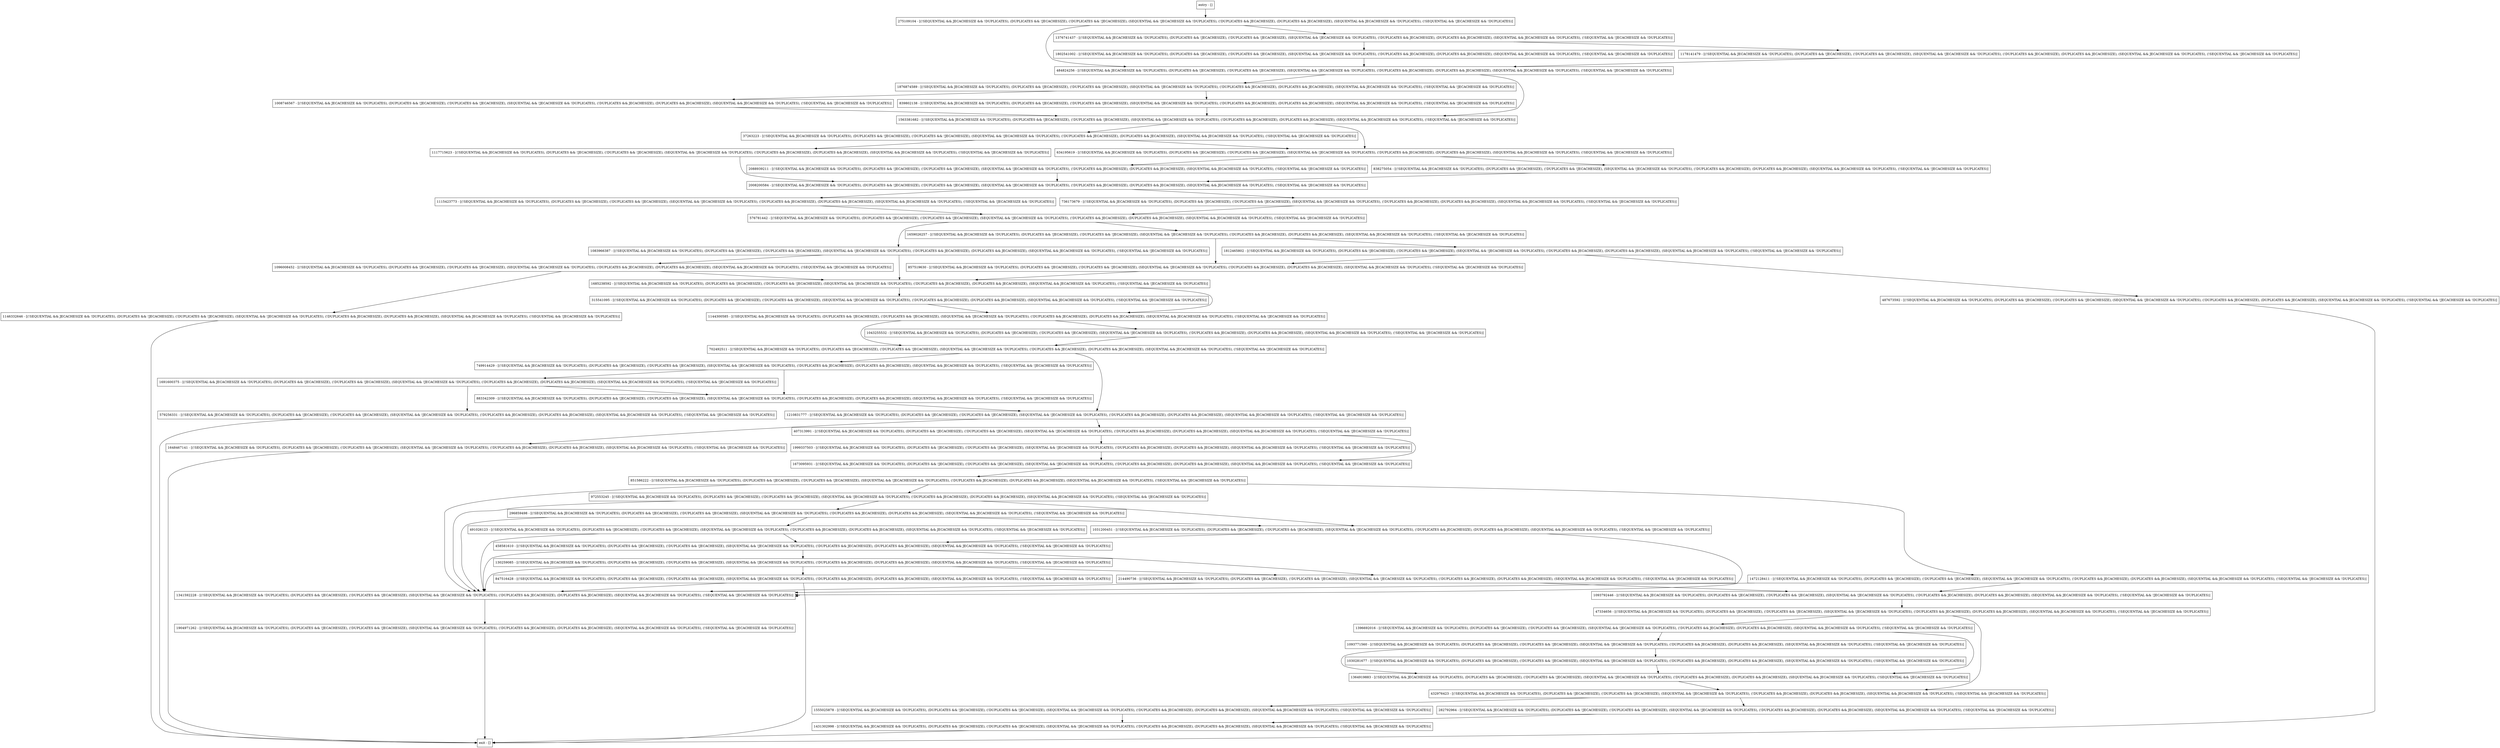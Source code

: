 digraph serialLogWork {
node [shape=record];
1115423773 [label="1115423773 - [(!SEQUENTIAL && JECACHESIZE && !DUPLICATES), (DUPLICATES && !JECACHESIZE), (!DUPLICATES && !JECACHESIZE), (SEQUENTIAL && !JECACHESIZE && !DUPLICATES), (!DUPLICATES && JECACHESIZE), (DUPLICATES && JECACHESIZE), (SEQUENTIAL && JECACHESIZE && !DUPLICATES), (!SEQUENTIAL && !JECACHESIZE && !DUPLICATES)]"];
1031200451 [label="1031200451 - [(!SEQUENTIAL && JECACHESIZE && !DUPLICATES), (DUPLICATES && !JECACHESIZE), (!DUPLICATES && !JECACHESIZE), (SEQUENTIAL && !JECACHESIZE && !DUPLICATES), (!DUPLICATES && JECACHESIZE), (DUPLICATES && JECACHESIZE), (SEQUENTIAL && JECACHESIZE && !DUPLICATES), (!SEQUENTIAL && !JECACHESIZE && !DUPLICATES)]"];
2008200584 [label="2008200584 - [(!SEQUENTIAL && JECACHESIZE && !DUPLICATES), (DUPLICATES && !JECACHESIZE), (!DUPLICATES && !JECACHESIZE), (SEQUENTIAL && !JECACHESIZE && !DUPLICATES), (!DUPLICATES && JECACHESIZE), (DUPLICATES && JECACHESIZE), (SEQUENTIAL && JECACHESIZE && !DUPLICATES), (!SEQUENTIAL && !JECACHESIZE && !DUPLICATES)]"];
1812465802 [label="1812465802 - [(!SEQUENTIAL && JECACHESIZE && !DUPLICATES), (DUPLICATES && !JECACHESIZE), (!DUPLICATES && !JECACHESIZE), (SEQUENTIAL && !JECACHESIZE && !DUPLICATES), (!DUPLICATES && JECACHESIZE), (DUPLICATES && JECACHESIZE), (SEQUENTIAL && JECACHESIZE && !DUPLICATES), (!SEQUENTIAL && !JECACHESIZE && !DUPLICATES)]"];
1659026257 [label="1659026257 - [(!SEQUENTIAL && JECACHESIZE && !DUPLICATES), (DUPLICATES && !JECACHESIZE), (!DUPLICATES && !JECACHESIZE), (SEQUENTIAL && !JECACHESIZE && !DUPLICATES), (!DUPLICATES && JECACHESIZE), (DUPLICATES && JECACHESIZE), (SEQUENTIAL && JECACHESIZE && !DUPLICATES), (!SEQUENTIAL && !JECACHESIZE && !DUPLICATES)]"];
1691600375 [label="1691600375 - [(!SEQUENTIAL && JECACHESIZE && !DUPLICATES), (DUPLICATES && !JECACHESIZE), (!DUPLICATES && !JECACHESIZE), (SEQUENTIAL && !JECACHESIZE && !DUPLICATES), (!DUPLICATES && JECACHESIZE), (DUPLICATES && JECACHESIZE), (SEQUENTIAL && JECACHESIZE && !DUPLICATES), (!SEQUENTIAL && !JECACHESIZE && !DUPLICATES)]"];
1008746567 [label="1008746567 - [(!SEQUENTIAL && JECACHESIZE && !DUPLICATES), (DUPLICATES && !JECACHESIZE), (!DUPLICATES && !JECACHESIZE), (SEQUENTIAL && !JECACHESIZE && !DUPLICATES), (!DUPLICATES && JECACHESIZE), (DUPLICATES && JECACHESIZE), (SEQUENTIAL && JECACHESIZE && !DUPLICATES), (!SEQUENTIAL && !JECACHESIZE && !DUPLICATES)]"];
275109104 [label="275109104 - [(!SEQUENTIAL && JECACHESIZE && !DUPLICATES), (DUPLICATES && !JECACHESIZE), (!DUPLICATES && !JECACHESIZE), (SEQUENTIAL && !JECACHESIZE && !DUPLICATES), (!DUPLICATES && JECACHESIZE), (DUPLICATES && JECACHESIZE), (SEQUENTIAL && JECACHESIZE && !DUPLICATES), (!SEQUENTIAL && !JECACHESIZE && !DUPLICATES)]"];
579256331 [label="579256331 - [(!SEQUENTIAL && JECACHESIZE && !DUPLICATES), (DUPLICATES && !JECACHESIZE), (!DUPLICATES && !JECACHESIZE), (SEQUENTIAL && !JECACHESIZE && !DUPLICATES), (!DUPLICATES && JECACHESIZE), (DUPLICATES && JECACHESIZE), (SEQUENTIAL && JECACHESIZE && !DUPLICATES), (!SEQUENTIAL && !JECACHESIZE && !DUPLICATES)]"];
1376741437 [label="1376741437 - [(!SEQUENTIAL && JECACHESIZE && !DUPLICATES), (DUPLICATES && !JECACHESIZE), (!DUPLICATES && !JECACHESIZE), (SEQUENTIAL && !JECACHESIZE && !DUPLICATES), (!DUPLICATES && JECACHESIZE), (DUPLICATES && JECACHESIZE), (SEQUENTIAL && JECACHESIZE && !DUPLICATES), (!SEQUENTIAL && !JECACHESIZE && !DUPLICATES)]"];
839802138 [label="839802138 - [(!SEQUENTIAL && JECACHESIZE && !DUPLICATES), (DUPLICATES && !JECACHESIZE), (!DUPLICATES && !JECACHESIZE), (SEQUENTIAL && !JECACHESIZE && !DUPLICATES), (!DUPLICATES && JECACHESIZE), (DUPLICATES && JECACHESIZE), (SEQUENTIAL && JECACHESIZE && !DUPLICATES), (!SEQUENTIAL && !JECACHESIZE && !DUPLICATES)]"];
749914429 [label="749914429 - [(!SEQUENTIAL && JECACHESIZE && !DUPLICATES), (DUPLICATES && !JECACHESIZE), (!DUPLICATES && !JECACHESIZE), (SEQUENTIAL && !JECACHESIZE && !DUPLICATES), (!DUPLICATES && JECACHESIZE), (DUPLICATES && JECACHESIZE), (SEQUENTIAL && JECACHESIZE && !DUPLICATES), (!SEQUENTIAL && !JECACHESIZE && !DUPLICATES)]"];
1117715623 [label="1117715623 - [(!SEQUENTIAL && JECACHESIZE && !DUPLICATES), (DUPLICATES && !JECACHESIZE), (!DUPLICATES && !JECACHESIZE), (SEQUENTIAL && !JECACHESIZE && !DUPLICATES), (!DUPLICATES && JECACHESIZE), (DUPLICATES && JECACHESIZE), (SEQUENTIAL && JECACHESIZE && !DUPLICATES), (!SEQUENTIAL && !JECACHESIZE && !DUPLICATES)]"];
972553245 [label="972553245 - [(!SEQUENTIAL && JECACHESIZE && !DUPLICATES), (DUPLICATES && !JECACHESIZE), (!DUPLICATES && !JECACHESIZE), (SEQUENTIAL && !JECACHESIZE && !DUPLICATES), (!DUPLICATES && JECACHESIZE), (DUPLICATES && JECACHESIZE), (SEQUENTIAL && JECACHESIZE && !DUPLICATES), (!SEQUENTIAL && !JECACHESIZE && !DUPLICATES)]"];
484824256 [label="484824256 - [(!SEQUENTIAL && JECACHESIZE && !DUPLICATES), (DUPLICATES && !JECACHESIZE), (!DUPLICATES && !JECACHESIZE), (SEQUENTIAL && !JECACHESIZE && !DUPLICATES), (!DUPLICATES && JECACHESIZE), (DUPLICATES && JECACHESIZE), (SEQUENTIAL && JECACHESIZE && !DUPLICATES), (!SEQUENTIAL && !JECACHESIZE && !DUPLICATES)]"];
130259085 [label="130259085 - [(!SEQUENTIAL && JECACHESIZE && !DUPLICATES), (DUPLICATES && !JECACHESIZE), (!DUPLICATES && !JECACHESIZE), (SEQUENTIAL && !JECACHESIZE && !DUPLICATES), (!DUPLICATES && JECACHESIZE), (DUPLICATES && JECACHESIZE), (SEQUENTIAL && JECACHESIZE && !DUPLICATES), (!SEQUENTIAL && !JECACHESIZE && !DUPLICATES)]"];
296859498 [label="296859498 - [(!SEQUENTIAL && JECACHESIZE && !DUPLICATES), (DUPLICATES && !JECACHESIZE), (!DUPLICATES && !JECACHESIZE), (SEQUENTIAL && !JECACHESIZE && !DUPLICATES), (!DUPLICATES && JECACHESIZE), (DUPLICATES && JECACHESIZE), (SEQUENTIAL && JECACHESIZE && !DUPLICATES), (!SEQUENTIAL && !JECACHESIZE && !DUPLICATES)]"];
1876874589 [label="1876874589 - [(!SEQUENTIAL && JECACHESIZE && !DUPLICATES), (DUPLICATES && !JECACHESIZE), (!DUPLICATES && !JECACHESIZE), (SEQUENTIAL && !JECACHESIZE && !DUPLICATES), (!DUPLICATES && JECACHESIZE), (DUPLICATES && JECACHESIZE), (SEQUENTIAL && JECACHESIZE && !DUPLICATES), (!SEQUENTIAL && !JECACHESIZE && !DUPLICATES)]"];
1431302998 [label="1431302998 - [(!SEQUENTIAL && JECACHESIZE && !DUPLICATES), (DUPLICATES && !JECACHESIZE), (!DUPLICATES && !JECACHESIZE), (SEQUENTIAL && !JECACHESIZE && !DUPLICATES), (!DUPLICATES && JECACHESIZE), (DUPLICATES && JECACHESIZE), (SEQUENTIAL && JECACHESIZE && !DUPLICATES), (!SEQUENTIAL && !JECACHESIZE && !DUPLICATES)]"];
1341592228 [label="1341592228 - [(!SEQUENTIAL && JECACHESIZE && !DUPLICATES), (DUPLICATES && !JECACHESIZE), (!DUPLICATES && !JECACHESIZE), (SEQUENTIAL && !JECACHESIZE && !DUPLICATES), (!DUPLICATES && JECACHESIZE), (DUPLICATES && JECACHESIZE), (SEQUENTIAL && JECACHESIZE && !DUPLICATES), (!SEQUENTIAL && !JECACHESIZE && !DUPLICATES)]"];
1093792446 [label="1093792446 - [(!SEQUENTIAL && JECACHESIZE && !DUPLICATES), (DUPLICATES && !JECACHESIZE), (!DUPLICATES && !JECACHESIZE), (SEQUENTIAL && !JECACHESIZE && !DUPLICATES), (!DUPLICATES && JECACHESIZE), (DUPLICATES && JECACHESIZE), (SEQUENTIAL && JECACHESIZE && !DUPLICATES), (!SEQUENTIAL && !JECACHESIZE && !DUPLICATES)]"];
1210831777 [label="1210831777 - [(!SEQUENTIAL && JECACHESIZE && !DUPLICATES), (DUPLICATES && !JECACHESIZE), (!DUPLICATES && !JECACHESIZE), (SEQUENTIAL && !JECACHESIZE && !DUPLICATES), (!DUPLICATES && JECACHESIZE), (DUPLICATES && JECACHESIZE), (SEQUENTIAL && JECACHESIZE && !DUPLICATES), (!SEQUENTIAL && !JECACHESIZE && !DUPLICATES)]"];
2088939211 [label="2088939211 - [(!SEQUENTIAL && JECACHESIZE && !DUPLICATES), (DUPLICATES && !JECACHESIZE), (!DUPLICATES && !JECACHESIZE), (SEQUENTIAL && !JECACHESIZE && !DUPLICATES), (!DUPLICATES && JECACHESIZE), (DUPLICATES && JECACHESIZE), (SEQUENTIAL && JECACHESIZE && !DUPLICATES), (!SEQUENTIAL && !JECACHESIZE && !DUPLICATES)]"];
1999337503 [label="1999337503 - [(!SEQUENTIAL && JECACHESIZE && !DUPLICATES), (DUPLICATES && !JECACHESIZE), (!DUPLICATES && !JECACHESIZE), (SEQUENTIAL && !JECACHESIZE && !DUPLICATES), (!DUPLICATES && JECACHESIZE), (DUPLICATES && JECACHESIZE), (SEQUENTIAL && JECACHESIZE && !DUPLICATES), (!SEQUENTIAL && !JECACHESIZE && !DUPLICATES)]"];
1083966387 [label="1083966387 - [(!SEQUENTIAL && JECACHESIZE && !DUPLICATES), (DUPLICATES && !JECACHESIZE), (!DUPLICATES && !JECACHESIZE), (SEQUENTIAL && !JECACHESIZE && !DUPLICATES), (!DUPLICATES && JECACHESIZE), (DUPLICATES && JECACHESIZE), (SEQUENTIAL && JECACHESIZE && !DUPLICATES), (!SEQUENTIAL && !JECACHESIZE && !DUPLICATES)]"];
1146332646 [label="1146332646 - [(!SEQUENTIAL && JECACHESIZE && !DUPLICATES), (DUPLICATES && !JECACHESIZE), (!DUPLICATES && !JECACHESIZE), (SEQUENTIAL && !JECACHESIZE && !DUPLICATES), (!DUPLICATES && JECACHESIZE), (DUPLICATES && JECACHESIZE), (SEQUENTIAL && JECACHESIZE && !DUPLICATES), (!SEQUENTIAL && !JECACHESIZE && !DUPLICATES)]"];
1096008452 [label="1096008452 - [(!SEQUENTIAL && JECACHESIZE && !DUPLICATES), (DUPLICATES && !JECACHESIZE), (!DUPLICATES && !JECACHESIZE), (SEQUENTIAL && !JECACHESIZE && !DUPLICATES), (!DUPLICATES && JECACHESIZE), (DUPLICATES && JECACHESIZE), (SEQUENTIAL && JECACHESIZE && !DUPLICATES), (!SEQUENTIAL && !JECACHESIZE && !DUPLICATES)]"];
1093771560 [label="1093771560 - [(!SEQUENTIAL && JECACHESIZE && !DUPLICATES), (DUPLICATES && !JECACHESIZE), (!DUPLICATES && !JECACHESIZE), (SEQUENTIAL && !JECACHESIZE && !DUPLICATES), (!DUPLICATES && JECACHESIZE), (DUPLICATES && JECACHESIZE), (SEQUENTIAL && JECACHESIZE && !DUPLICATES), (!SEQUENTIAL && !JECACHESIZE && !DUPLICATES)]"];
1030281677 [label="1030281677 - [(!SEQUENTIAL && JECACHESIZE && !DUPLICATES), (DUPLICATES && !JECACHESIZE), (!DUPLICATES && !JECACHESIZE), (SEQUENTIAL && !JECACHESIZE && !DUPLICATES), (!DUPLICATES && JECACHESIZE), (DUPLICATES && JECACHESIZE), (SEQUENTIAL && JECACHESIZE && !DUPLICATES), (!SEQUENTIAL && !JECACHESIZE && !DUPLICATES)]"];
1563381682 [label="1563381682 - [(!SEQUENTIAL && JECACHESIZE && !DUPLICATES), (DUPLICATES && !JECACHESIZE), (!DUPLICATES && !JECACHESIZE), (SEQUENTIAL && !JECACHESIZE && !DUPLICATES), (!DUPLICATES && JECACHESIZE), (DUPLICATES && JECACHESIZE), (SEQUENTIAL && JECACHESIZE && !DUPLICATES), (!SEQUENTIAL && !JECACHESIZE && !DUPLICATES)]"];
407313991 [label="407313991 - [(!SEQUENTIAL && JECACHESIZE && !DUPLICATES), (DUPLICATES && !JECACHESIZE), (!DUPLICATES && !JECACHESIZE), (SEQUENTIAL && !JECACHESIZE && !DUPLICATES), (!DUPLICATES && JECACHESIZE), (DUPLICATES && JECACHESIZE), (SEQUENTIAL && JECACHESIZE && !DUPLICATES), (!SEQUENTIAL && !JECACHESIZE && !DUPLICATES)]"];
entry [label="entry - []"];
exit [label="exit - []"];
1802541002 [label="1802541002 - [(!SEQUENTIAL && JECACHESIZE && !DUPLICATES), (DUPLICATES && !JECACHESIZE), (!DUPLICATES && !JECACHESIZE), (SEQUENTIAL && !JECACHESIZE && !DUPLICATES), (!DUPLICATES && JECACHESIZE), (DUPLICATES && JECACHESIZE), (SEQUENTIAL && JECACHESIZE && !DUPLICATES), (!SEQUENTIAL && !JECACHESIZE && !DUPLICATES)]"];
851586222 [label="851586222 - [(!SEQUENTIAL && JECACHESIZE && !DUPLICATES), (DUPLICATES && !JECACHESIZE), (!DUPLICATES && !JECACHESIZE), (SEQUENTIAL && !JECACHESIZE && !DUPLICATES), (!DUPLICATES && JECACHESIZE), (DUPLICATES && JECACHESIZE), (SEQUENTIAL && JECACHESIZE && !DUPLICATES), (!SEQUENTIAL && !JECACHESIZE && !DUPLICATES)]"];
576781442 [label="576781442 - [(!SEQUENTIAL && JECACHESIZE && !DUPLICATES), (DUPLICATES && !JECACHESIZE), (!DUPLICATES && !JECACHESIZE), (SEQUENTIAL && !JECACHESIZE && !DUPLICATES), (!DUPLICATES && JECACHESIZE), (DUPLICATES && JECACHESIZE), (SEQUENTIAL && JECACHESIZE && !DUPLICATES), (!SEQUENTIAL && !JECACHESIZE && !DUPLICATES)]"];
315541095 [label="315541095 - [(!SEQUENTIAL && JECACHESIZE && !DUPLICATES), (DUPLICATES && !JECACHESIZE), (!DUPLICATES && !JECACHESIZE), (SEQUENTIAL && !JECACHESIZE && !DUPLICATES), (!DUPLICATES && JECACHESIZE), (DUPLICATES && JECACHESIZE), (SEQUENTIAL && JECACHESIZE && !DUPLICATES), (!SEQUENTIAL && !JECACHESIZE && !DUPLICATES)]"];
702492511 [label="702492511 - [(!SEQUENTIAL && JECACHESIZE && !DUPLICATES), (DUPLICATES && !JECACHESIZE), (!DUPLICATES && !JECACHESIZE), (SEQUENTIAL && !JECACHESIZE && !DUPLICATES), (!DUPLICATES && JECACHESIZE), (DUPLICATES && JECACHESIZE), (SEQUENTIAL && JECACHESIZE && !DUPLICATES), (!SEQUENTIAL && !JECACHESIZE && !DUPLICATES)]"];
37263223 [label="37263223 - [(!SEQUENTIAL && JECACHESIZE && !DUPLICATES), (DUPLICATES && !JECACHESIZE), (!DUPLICATES && !JECACHESIZE), (SEQUENTIAL && !JECACHESIZE && !DUPLICATES), (!DUPLICATES && JECACHESIZE), (DUPLICATES && JECACHESIZE), (SEQUENTIAL && JECACHESIZE && !DUPLICATES), (!SEQUENTIAL && !JECACHESIZE && !DUPLICATES)]"];
1472128411 [label="1472128411 - [(!SEQUENTIAL && JECACHESIZE && !DUPLICATES), (DUPLICATES && !JECACHESIZE), (!DUPLICATES && !JECACHESIZE), (SEQUENTIAL && !JECACHESIZE && !DUPLICATES), (!DUPLICATES && JECACHESIZE), (DUPLICATES && JECACHESIZE), (SEQUENTIAL && JECACHESIZE && !DUPLICATES), (!SEQUENTIAL && !JECACHESIZE && !DUPLICATES)]"];
838275054 [label="838275054 - [(!SEQUENTIAL && JECACHESIZE && !DUPLICATES), (DUPLICATES && !JECACHESIZE), (!DUPLICATES && !JECACHESIZE), (SEQUENTIAL && !JECACHESIZE && !DUPLICATES), (!DUPLICATES && JECACHESIZE), (DUPLICATES && JECACHESIZE), (SEQUENTIAL && JECACHESIZE && !DUPLICATES), (!SEQUENTIAL && !JECACHESIZE && !DUPLICATES)]"];
458581610 [label="458581610 - [(!SEQUENTIAL && JECACHESIZE && !DUPLICATES), (DUPLICATES && !JECACHESIZE), (!DUPLICATES && !JECACHESIZE), (SEQUENTIAL && !JECACHESIZE && !DUPLICATES), (!DUPLICATES && JECACHESIZE), (DUPLICATES && JECACHESIZE), (SEQUENTIAL && JECACHESIZE && !DUPLICATES), (!SEQUENTIAL && !JECACHESIZE && !DUPLICATES)]"];
487673592 [label="487673592 - [(!SEQUENTIAL && JECACHESIZE && !DUPLICATES), (DUPLICATES && !JECACHESIZE), (!DUPLICATES && !JECACHESIZE), (SEQUENTIAL && !JECACHESIZE && !DUPLICATES), (!DUPLICATES && JECACHESIZE), (DUPLICATES && JECACHESIZE), (SEQUENTIAL && JECACHESIZE && !DUPLICATES), (!SEQUENTIAL && !JECACHESIZE && !DUPLICATES)]"];
1904971262 [label="1904971262 - [(!SEQUENTIAL && JECACHESIZE && !DUPLICATES), (DUPLICATES && !JECACHESIZE), (!DUPLICATES && !JECACHESIZE), (SEQUENTIAL && !JECACHESIZE && !DUPLICATES), (!DUPLICATES && JECACHESIZE), (DUPLICATES && JECACHESIZE), (SEQUENTIAL && JECACHESIZE && !DUPLICATES), (!SEQUENTIAL && !JECACHESIZE && !DUPLICATES)]"];
883342309 [label="883342309 - [(!SEQUENTIAL && JECACHESIZE && !DUPLICATES), (DUPLICATES && !JECACHESIZE), (!DUPLICATES && !JECACHESIZE), (SEQUENTIAL && !JECACHESIZE && !DUPLICATES), (!DUPLICATES && JECACHESIZE), (DUPLICATES && JECACHESIZE), (SEQUENTIAL && JECACHESIZE && !DUPLICATES), (!SEQUENTIAL && !JECACHESIZE && !DUPLICATES)]"];
1555025878 [label="1555025878 - [(!SEQUENTIAL && JECACHESIZE && !DUPLICATES), (DUPLICATES && !JECACHESIZE), (!DUPLICATES && !JECACHESIZE), (SEQUENTIAL && !JECACHESIZE && !DUPLICATES), (!DUPLICATES && JECACHESIZE), (DUPLICATES && JECACHESIZE), (SEQUENTIAL && JECACHESIZE && !DUPLICATES), (!SEQUENTIAL && !JECACHESIZE && !DUPLICATES)]"];
1144300585 [label="1144300585 - [(!SEQUENTIAL && JECACHESIZE && !DUPLICATES), (DUPLICATES && !JECACHESIZE), (!DUPLICATES && !JECACHESIZE), (SEQUENTIAL && !JECACHESIZE && !DUPLICATES), (!DUPLICATES && JECACHESIZE), (DUPLICATES && JECACHESIZE), (SEQUENTIAL && JECACHESIZE && !DUPLICATES), (!SEQUENTIAL && !JECACHESIZE && !DUPLICATES)]"];
491026123 [label="491026123 - [(!SEQUENTIAL && JECACHESIZE && !DUPLICATES), (DUPLICATES && !JECACHESIZE), (!DUPLICATES && !JECACHESIZE), (SEQUENTIAL && !JECACHESIZE && !DUPLICATES), (!DUPLICATES && JECACHESIZE), (DUPLICATES && JECACHESIZE), (SEQUENTIAL && JECACHESIZE && !DUPLICATES), (!SEQUENTIAL && !JECACHESIZE && !DUPLICATES)]"];
1364919883 [label="1364919883 - [(!SEQUENTIAL && JECACHESIZE && !DUPLICATES), (DUPLICATES && !JECACHESIZE), (!DUPLICATES && !JECACHESIZE), (SEQUENTIAL && !JECACHESIZE && !DUPLICATES), (!DUPLICATES && JECACHESIZE), (DUPLICATES && JECACHESIZE), (SEQUENTIAL && JECACHESIZE && !DUPLICATES), (!SEQUENTIAL && !JECACHESIZE && !DUPLICATES)]"];
736173679 [label="736173679 - [(!SEQUENTIAL && JECACHESIZE && !DUPLICATES), (DUPLICATES && !JECACHESIZE), (!DUPLICATES && !JECACHESIZE), (SEQUENTIAL && !JECACHESIZE && !DUPLICATES), (!DUPLICATES && JECACHESIZE), (DUPLICATES && JECACHESIZE), (SEQUENTIAL && JECACHESIZE && !DUPLICATES), (!SEQUENTIAL && !JECACHESIZE && !DUPLICATES)]"];
1685238592 [label="1685238592 - [(!SEQUENTIAL && JECACHESIZE && !DUPLICATES), (DUPLICATES && !JECACHESIZE), (!DUPLICATES && !JECACHESIZE), (SEQUENTIAL && !JECACHESIZE && !DUPLICATES), (!DUPLICATES && JECACHESIZE), (DUPLICATES && JECACHESIZE), (SEQUENTIAL && JECACHESIZE && !DUPLICATES), (!SEQUENTIAL && !JECACHESIZE && !DUPLICATES)]"];
1178141479 [label="1178141479 - [(!SEQUENTIAL && JECACHESIZE && !DUPLICATES), (DUPLICATES && !JECACHESIZE), (!DUPLICATES && !JECACHESIZE), (SEQUENTIAL && !JECACHESIZE && !DUPLICATES), (!DUPLICATES && JECACHESIZE), (DUPLICATES && JECACHESIZE), (SEQUENTIAL && JECACHESIZE && !DUPLICATES), (!SEQUENTIAL && !JECACHESIZE && !DUPLICATES)]"];
634195619 [label="634195619 - [(!SEQUENTIAL && JECACHESIZE && !DUPLICATES), (DUPLICATES && !JECACHESIZE), (!DUPLICATES && !JECACHESIZE), (SEQUENTIAL && !JECACHESIZE && !DUPLICATES), (!DUPLICATES && JECACHESIZE), (DUPLICATES && JECACHESIZE), (SEQUENTIAL && JECACHESIZE && !DUPLICATES), (!SEQUENTIAL && !JECACHESIZE && !DUPLICATES)]"];
1396692016 [label="1396692016 - [(!SEQUENTIAL && JECACHESIZE && !DUPLICATES), (DUPLICATES && !JECACHESIZE), (!DUPLICATES && !JECACHESIZE), (SEQUENTIAL && !JECACHESIZE && !DUPLICATES), (!DUPLICATES && JECACHESIZE), (DUPLICATES && JECACHESIZE), (SEQUENTIAL && JECACHESIZE && !DUPLICATES), (!SEQUENTIAL && !JECACHESIZE && !DUPLICATES)]"];
1648467141 [label="1648467141 - [(!SEQUENTIAL && JECACHESIZE && !DUPLICATES), (DUPLICATES && !JECACHESIZE), (!DUPLICATES && !JECACHESIZE), (SEQUENTIAL && !JECACHESIZE && !DUPLICATES), (!DUPLICATES && JECACHESIZE), (DUPLICATES && JECACHESIZE), (SEQUENTIAL && JECACHESIZE && !DUPLICATES), (!SEQUENTIAL && !JECACHESIZE && !DUPLICATES)]"];
47334656 [label="47334656 - [(!SEQUENTIAL && JECACHESIZE && !DUPLICATES), (DUPLICATES && !JECACHESIZE), (!DUPLICATES && !JECACHESIZE), (SEQUENTIAL && !JECACHESIZE && !DUPLICATES), (!DUPLICATES && JECACHESIZE), (DUPLICATES && JECACHESIZE), (SEQUENTIAL && JECACHESIZE && !DUPLICATES), (!SEQUENTIAL && !JECACHESIZE && !DUPLICATES)]"];
1673095931 [label="1673095931 - [(!SEQUENTIAL && JECACHESIZE && !DUPLICATES), (DUPLICATES && !JECACHESIZE), (!DUPLICATES && !JECACHESIZE), (SEQUENTIAL && !JECACHESIZE && !DUPLICATES), (!DUPLICATES && JECACHESIZE), (DUPLICATES && JECACHESIZE), (SEQUENTIAL && JECACHESIZE && !DUPLICATES), (!SEQUENTIAL && !JECACHESIZE && !DUPLICATES)]"];
432976423 [label="432976423 - [(!SEQUENTIAL && JECACHESIZE && !DUPLICATES), (DUPLICATES && !JECACHESIZE), (!DUPLICATES && !JECACHESIZE), (SEQUENTIAL && !JECACHESIZE && !DUPLICATES), (!DUPLICATES && JECACHESIZE), (DUPLICATES && JECACHESIZE), (SEQUENTIAL && JECACHESIZE && !DUPLICATES), (!SEQUENTIAL && !JECACHESIZE && !DUPLICATES)]"];
847516428 [label="847516428 - [(!SEQUENTIAL && JECACHESIZE && !DUPLICATES), (DUPLICATES && !JECACHESIZE), (!DUPLICATES && !JECACHESIZE), (SEQUENTIAL && !JECACHESIZE && !DUPLICATES), (!DUPLICATES && JECACHESIZE), (DUPLICATES && JECACHESIZE), (SEQUENTIAL && JECACHESIZE && !DUPLICATES), (!SEQUENTIAL && !JECACHESIZE && !DUPLICATES)]"];
1043255532 [label="1043255532 - [(!SEQUENTIAL && JECACHESIZE && !DUPLICATES), (DUPLICATES && !JECACHESIZE), (!DUPLICATES && !JECACHESIZE), (SEQUENTIAL && !JECACHESIZE && !DUPLICATES), (!DUPLICATES && JECACHESIZE), (DUPLICATES && JECACHESIZE), (SEQUENTIAL && JECACHESIZE && !DUPLICATES), (!SEQUENTIAL && !JECACHESIZE && !DUPLICATES)]"];
214490736 [label="214490736 - [(!SEQUENTIAL && JECACHESIZE && !DUPLICATES), (DUPLICATES && !JECACHESIZE), (!DUPLICATES && !JECACHESIZE), (SEQUENTIAL && !JECACHESIZE && !DUPLICATES), (!DUPLICATES && JECACHESIZE), (DUPLICATES && JECACHESIZE), (SEQUENTIAL && JECACHESIZE && !DUPLICATES), (!SEQUENTIAL && !JECACHESIZE && !DUPLICATES)]"];
857519630 [label="857519630 - [(!SEQUENTIAL && JECACHESIZE && !DUPLICATES), (DUPLICATES && !JECACHESIZE), (!DUPLICATES && !JECACHESIZE), (SEQUENTIAL && !JECACHESIZE && !DUPLICATES), (!DUPLICATES && JECACHESIZE), (DUPLICATES && JECACHESIZE), (SEQUENTIAL && JECACHESIZE && !DUPLICATES), (!SEQUENTIAL && !JECACHESIZE && !DUPLICATES)]"];
282792964 [label="282792964 - [(!SEQUENTIAL && JECACHESIZE && !DUPLICATES), (DUPLICATES && !JECACHESIZE), (!DUPLICATES && !JECACHESIZE), (SEQUENTIAL && !JECACHESIZE && !DUPLICATES), (!DUPLICATES && JECACHESIZE), (DUPLICATES && JECACHESIZE), (SEQUENTIAL && JECACHESIZE && !DUPLICATES), (!SEQUENTIAL && !JECACHESIZE && !DUPLICATES)]"];
entry;
exit;
1115423773 -> 576781442;
1031200451 -> 458581610;
1031200451 -> 1341592228;
2008200584 -> 1115423773;
2008200584 -> 736173679;
1812465802 -> 857519630;
1812465802 -> 487673592;
1659026257 -> 1812465802;
1659026257 -> 857519630;
1691600375 -> 579256331;
1691600375 -> 883342309;
1008746567 -> 1563381682;
275109104 -> 1376741437;
275109104 -> 484824256;
579256331 -> exit;
1376741437 -> 1802541002;
1376741437 -> 1178141479;
839802138 -> 1563381682;
749914429 -> 1691600375;
749914429 -> 883342309;
1117715623 -> 2008200584;
972553245 -> 296859498;
972553245 -> 1341592228;
972553245 -> 1031200451;
484824256 -> 1876874589;
484824256 -> 1563381682;
130259085 -> 847516428;
130259085 -> 1341592228;
130259085 -> 214490736;
296859498 -> 1341592228;
296859498 -> 1031200451;
296859498 -> 491026123;
1876874589 -> 839802138;
1876874589 -> 1008746567;
1431302998 -> exit;
1341592228 -> 1341592228;
1341592228 -> 1904971262;
1093792446 -> 47334656;
1210831777 -> 407313991;
1210831777 -> 1648467141;
2088939211 -> 2008200584;
1999337503 -> 1673095931;
1083966387 -> 1096008452;
1083966387 -> 1685238592;
1146332646 -> exit;
1096008452 -> 1146332646;
1096008452 -> 1685238592;
1093771560 -> 1364919883;
1093771560 -> 1030281677;
1030281677 -> 1364919883;
1563381682 -> 634195619;
1563381682 -> 37263223;
407313991 -> 1999337503;
407313991 -> 1673095931;
entry -> 275109104;
1802541002 -> 484824256;
851586222 -> 1341592228;
851586222 -> 972553245;
851586222 -> 1472128411;
576781442 -> 1083966387;
576781442 -> 1659026257;
315541095 -> 1144300585;
702492511 -> 1210831777;
702492511 -> 749914429;
37263223 -> 634195619;
37263223 -> 1117715623;
1472128411 -> 1341592228;
1472128411 -> 1093792446;
838275054 -> 2008200584;
458581610 -> 1341592228;
458581610 -> 214490736;
458581610 -> 130259085;
487673592 -> exit;
1904971262 -> exit;
883342309 -> 1210831777;
1555025878 -> 1431302998;
1144300585 -> 1043255532;
1144300585 -> 702492511;
491026123 -> 458581610;
491026123 -> 1341592228;
1364919883 -> 432976423;
736173679 -> 576781442;
1685238592 -> 1144300585;
1685238592 -> 315541095;
1178141479 -> 484824256;
634195619 -> 2088939211;
634195619 -> 838275054;
1396692016 -> 1364919883;
1396692016 -> 1093771560;
1648467141 -> exit;
47334656 -> 1396692016;
47334656 -> 432976423;
1673095931 -> 851586222;
432976423 -> 1555025878;
432976423 -> 282792964;
847516428 -> exit;
847516428 -> 1341592228;
1043255532 -> 702492511;
214490736 -> 1341592228;
214490736 -> 1093792446;
857519630 -> 1685238592;
282792964 -> 1431302998;
}
